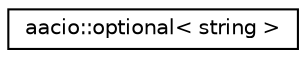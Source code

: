 digraph "Graphical Class Hierarchy"
{
  edge [fontname="Helvetica",fontsize="10",labelfontname="Helvetica",labelfontsize="10"];
  node [fontname="Helvetica",fontsize="10",shape=record];
  rankdir="LR";
  Node0 [label="aacio::optional\< string \>",height=0.2,width=0.4,color="black", fillcolor="white", style="filled",URL="$classaacio_1_1optional.html"];
}
